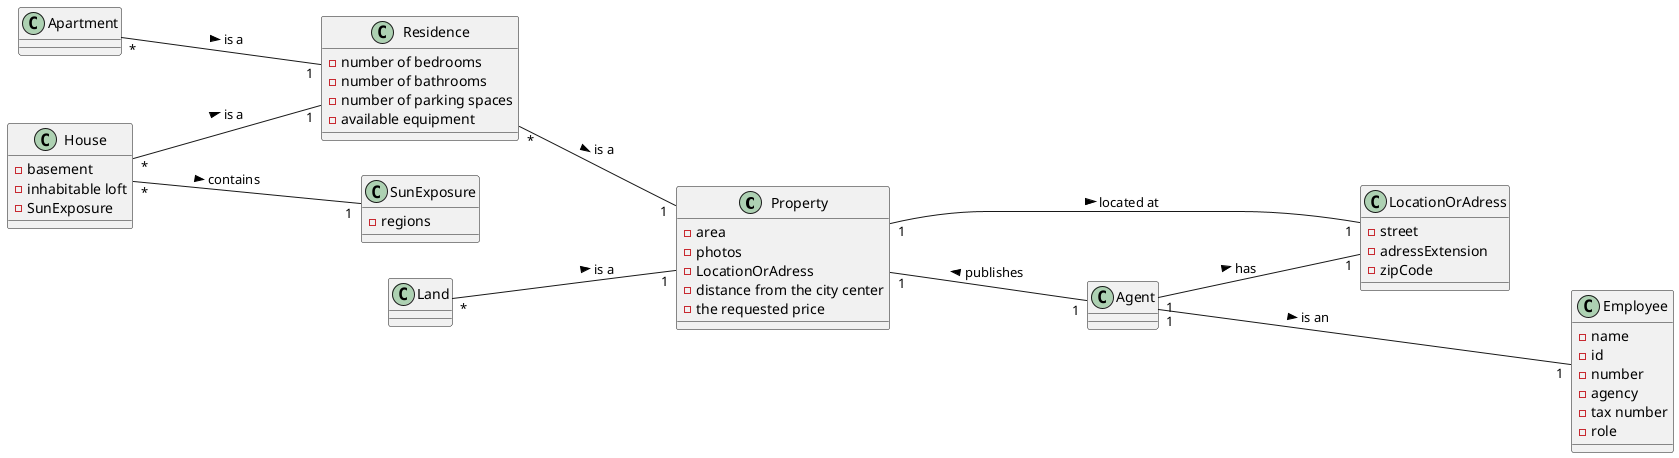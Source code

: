 @startuml

left to right direction

class Property

class Apartment

class House

class Residence

class LocationOrAdress

class Land

class Agent

class SunExposure

class Employee


class Agent {
}

class Residence{
    -number of bedrooms
    - number of bathrooms
    - number of parking spaces
    - available equipment
 }


class Property {
    - area
    - photos
    - LocationOrAdress
    - distance from the city center
    - the requested price
}

class Apartment {
}

class House {
    - basement
    - inhabitable loft
    - SunExposure
}

class Land {

}

class SunExposure {
    - regions
}

class LocationOrAdress {
    -street
    -adressExtension
    -zipCode
}

class Employee{
    -name
    -id
    -number
    -agency
    -tax number
    -role
}

Property "1" --- "1" Agent: publishes <
Land "*" --- "1" Property: is a >
Residence "*" --- "1" Property: is a >
House "*" --- "1" SunExposure : contains >
Property "1" --- "1" LocationOrAdress : located at >
Agent "1" --- "1" LocationOrAdress : has >
Apartment "*" --- "1" Residence : is a >
House "*" --- "1" Residence : is a >
Agent"1" ---- "1" Employee : is an >


@enduml